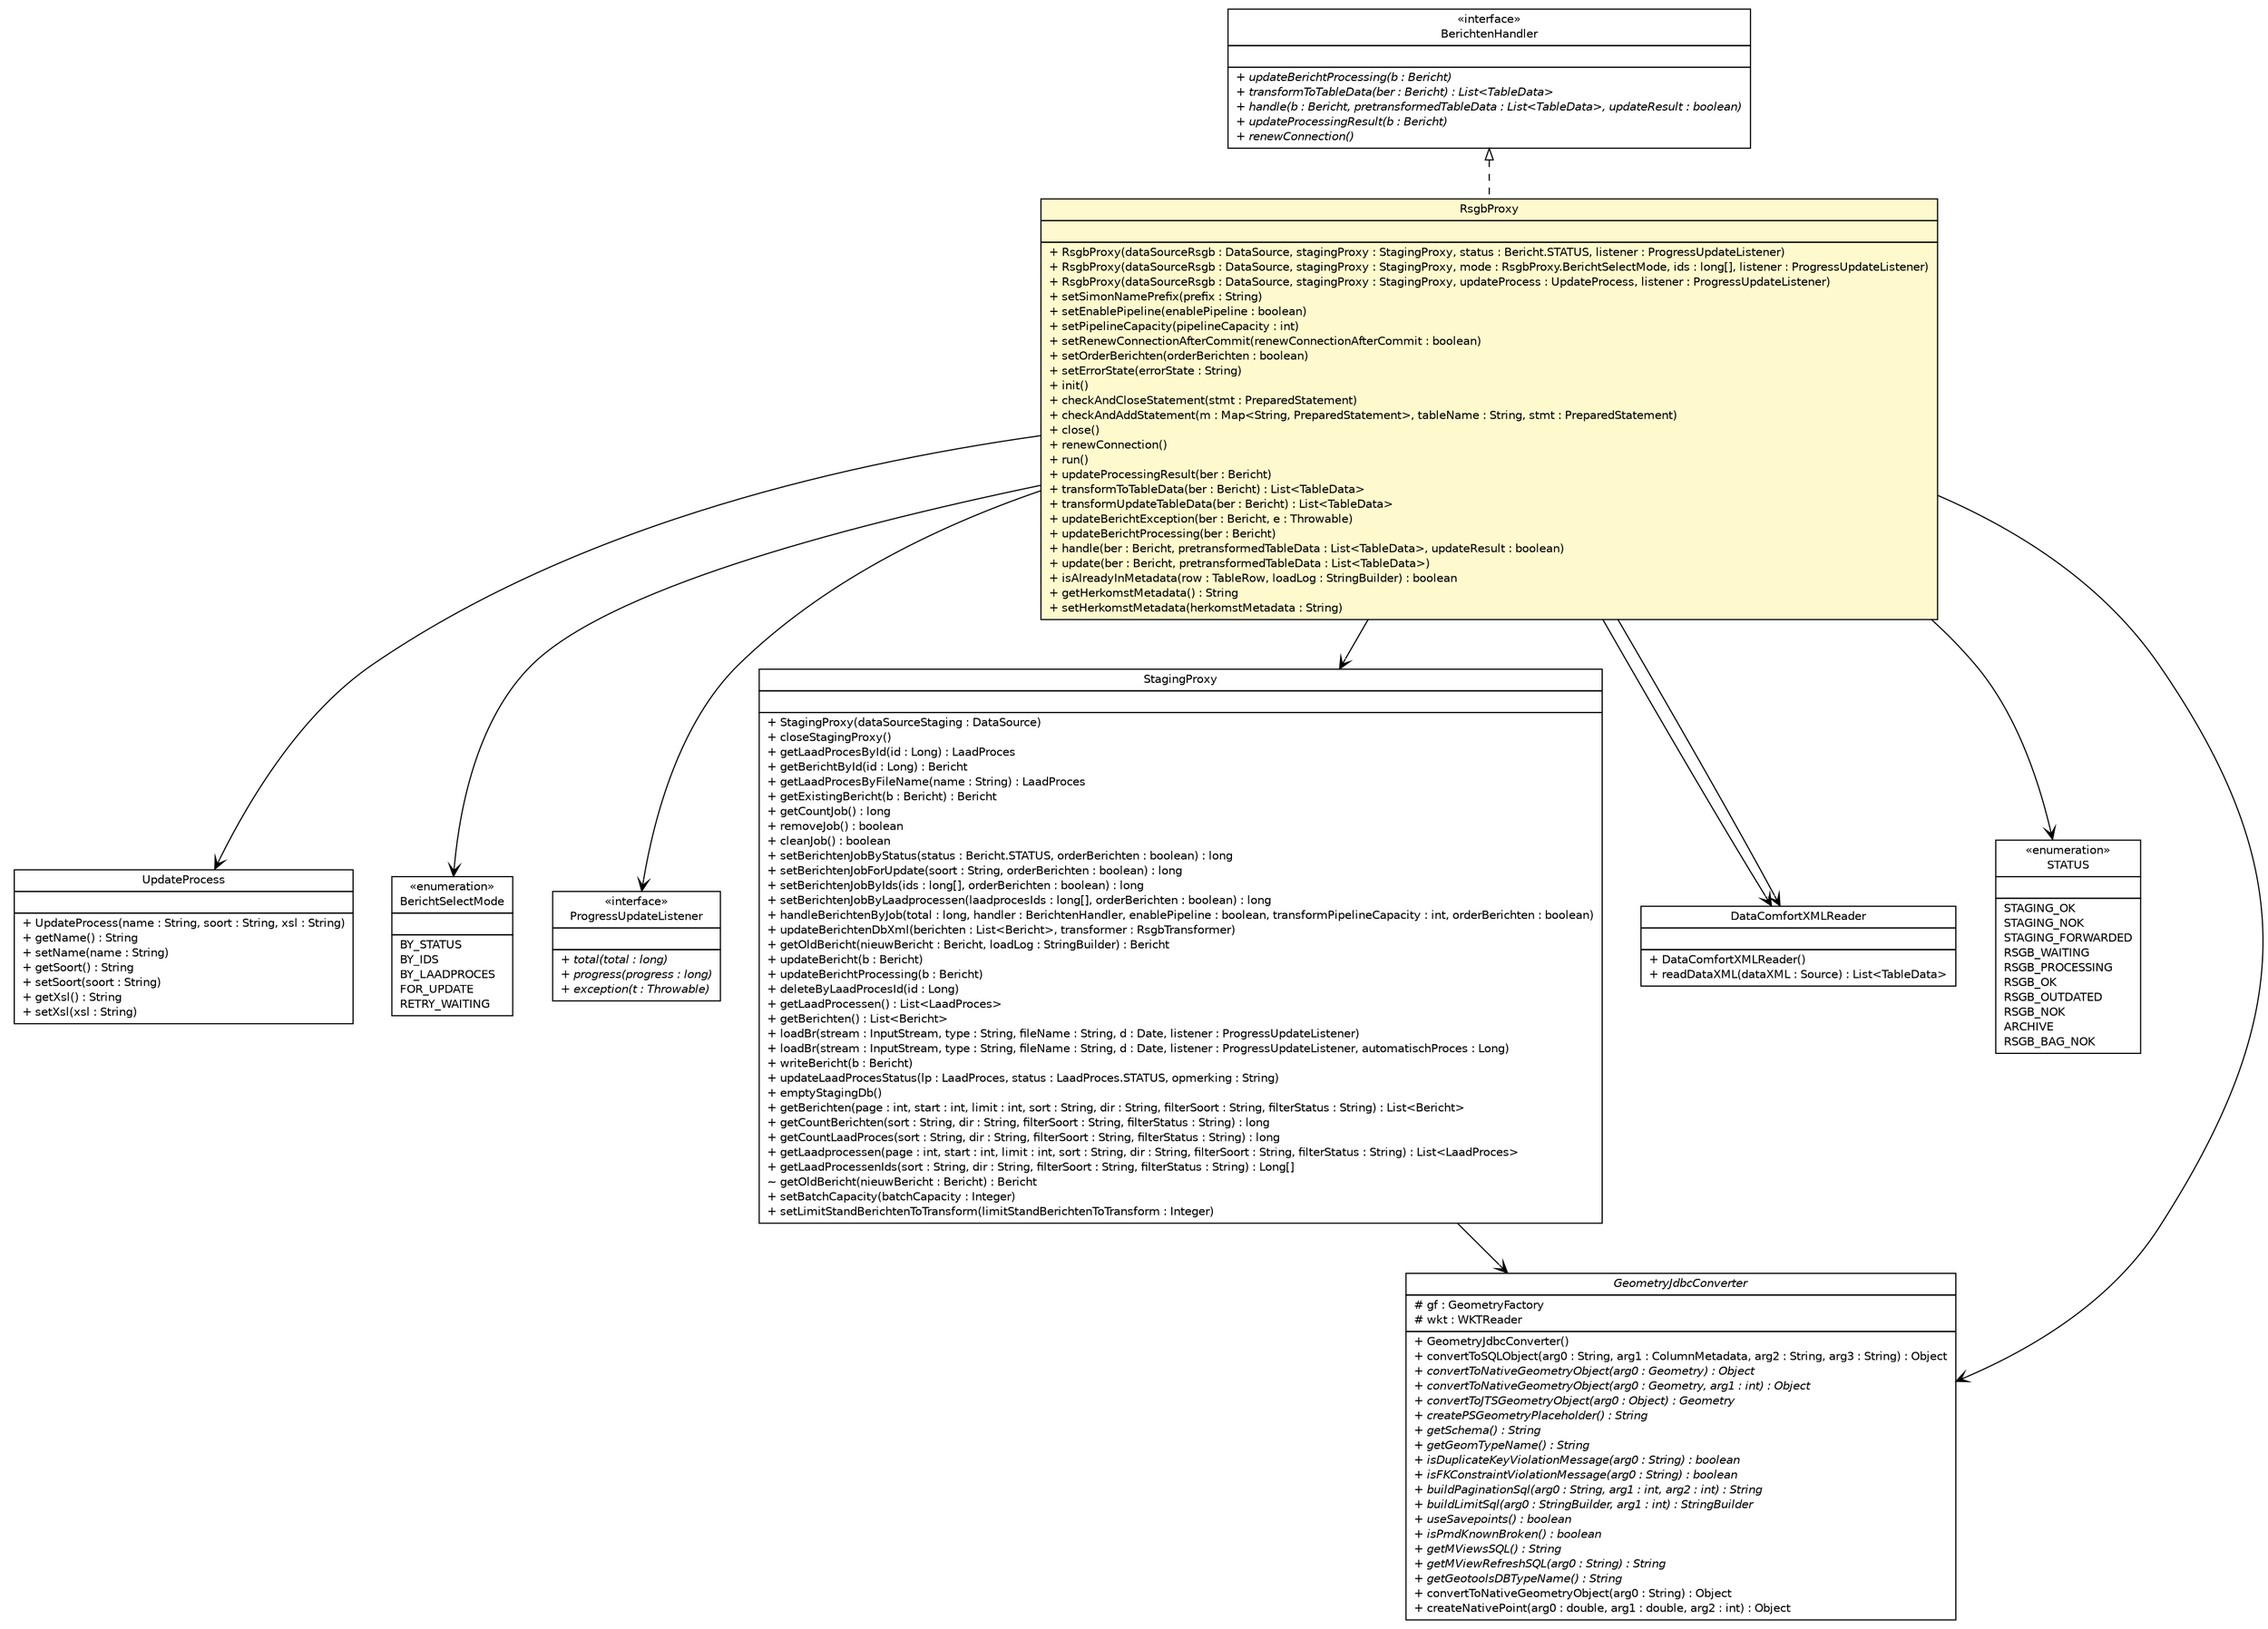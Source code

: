 #!/usr/local/bin/dot
#
# Class diagram 
# Generated by UMLGraph version R5_6-24-gf6e263 (http://www.umlgraph.org/)
#

digraph G {
	edge [fontname="Helvetica",fontsize=10,labelfontname="Helvetica",labelfontsize=10];
	node [fontname="Helvetica",fontsize=10,shape=plaintext];
	nodesep=0.25;
	ranksep=0.5;
	// nl.b3p.brmo.loader.updates.UpdateProcess
	c1770 [label=<<table title="nl.b3p.brmo.loader.updates.UpdateProcess" border="0" cellborder="1" cellspacing="0" cellpadding="2" port="p" href="./updates/UpdateProcess.html">
		<tr><td><table border="0" cellspacing="0" cellpadding="1">
<tr><td align="center" balign="center"> UpdateProcess </td></tr>
		</table></td></tr>
		<tr><td><table border="0" cellspacing="0" cellpadding="1">
<tr><td align="left" balign="left">  </td></tr>
		</table></td></tr>
		<tr><td><table border="0" cellspacing="0" cellpadding="1">
<tr><td align="left" balign="left"> + UpdateProcess(name : String, soort : String, xsl : String) </td></tr>
<tr><td align="left" balign="left"> + getName() : String </td></tr>
<tr><td align="left" balign="left"> + setName(name : String) </td></tr>
<tr><td align="left" balign="left"> + getSoort() : String </td></tr>
<tr><td align="left" balign="left"> + setSoort(soort : String) </td></tr>
<tr><td align="left" balign="left"> + getXsl() : String </td></tr>
<tr><td align="left" balign="left"> + setXsl(xsl : String) </td></tr>
		</table></td></tr>
		</table>>, URL="./updates/UpdateProcess.html", fontname="Helvetica", fontcolor="black", fontsize=10.0];
	// nl.b3p.brmo.loader.RsgbProxy
	c1771 [label=<<table title="nl.b3p.brmo.loader.RsgbProxy" border="0" cellborder="1" cellspacing="0" cellpadding="2" port="p" bgcolor="lemonChiffon" href="./RsgbProxy.html">
		<tr><td><table border="0" cellspacing="0" cellpadding="1">
<tr><td align="center" balign="center"> RsgbProxy </td></tr>
		</table></td></tr>
		<tr><td><table border="0" cellspacing="0" cellpadding="1">
<tr><td align="left" balign="left">  </td></tr>
		</table></td></tr>
		<tr><td><table border="0" cellspacing="0" cellpadding="1">
<tr><td align="left" balign="left"> + RsgbProxy(dataSourceRsgb : DataSource, stagingProxy : StagingProxy, status : Bericht.STATUS, listener : ProgressUpdateListener) </td></tr>
<tr><td align="left" balign="left"> + RsgbProxy(dataSourceRsgb : DataSource, stagingProxy : StagingProxy, mode : RsgbProxy.BerichtSelectMode, ids : long[], listener : ProgressUpdateListener) </td></tr>
<tr><td align="left" balign="left"> + RsgbProxy(dataSourceRsgb : DataSource, stagingProxy : StagingProxy, updateProcess : UpdateProcess, listener : ProgressUpdateListener) </td></tr>
<tr><td align="left" balign="left"> + setSimonNamePrefix(prefix : String) </td></tr>
<tr><td align="left" balign="left"> + setEnablePipeline(enablePipeline : boolean) </td></tr>
<tr><td align="left" balign="left"> + setPipelineCapacity(pipelineCapacity : int) </td></tr>
<tr><td align="left" balign="left"> + setRenewConnectionAfterCommit(renewConnectionAfterCommit : boolean) </td></tr>
<tr><td align="left" balign="left"> + setOrderBerichten(orderBerichten : boolean) </td></tr>
<tr><td align="left" balign="left"> + setErrorState(errorState : String) </td></tr>
<tr><td align="left" balign="left"> + init() </td></tr>
<tr><td align="left" balign="left"> + checkAndCloseStatement(stmt : PreparedStatement) </td></tr>
<tr><td align="left" balign="left"> + checkAndAddStatement(m : Map&lt;String, PreparedStatement&gt;, tableName : String, stmt : PreparedStatement) </td></tr>
<tr><td align="left" balign="left"> + close() </td></tr>
<tr><td align="left" balign="left"> + renewConnection() </td></tr>
<tr><td align="left" balign="left"> + run() </td></tr>
<tr><td align="left" balign="left"> + updateProcessingResult(ber : Bericht) </td></tr>
<tr><td align="left" balign="left"> + transformToTableData(ber : Bericht) : List&lt;TableData&gt; </td></tr>
<tr><td align="left" balign="left"> + transformUpdateTableData(ber : Bericht) : List&lt;TableData&gt; </td></tr>
<tr><td align="left" balign="left"> + updateBerichtException(ber : Bericht, e : Throwable) </td></tr>
<tr><td align="left" balign="left"> + updateBerichtProcessing(ber : Bericht) </td></tr>
<tr><td align="left" balign="left"> + handle(ber : Bericht, pretransformedTableData : List&lt;TableData&gt;, updateResult : boolean) </td></tr>
<tr><td align="left" balign="left"> + update(ber : Bericht, pretransformedTableData : List&lt;TableData&gt;) </td></tr>
<tr><td align="left" balign="left"> + isAlreadyInMetadata(row : TableRow, loadLog : StringBuilder) : boolean </td></tr>
<tr><td align="left" balign="left"> + getHerkomstMetadata() : String </td></tr>
<tr><td align="left" balign="left"> + setHerkomstMetadata(herkomstMetadata : String) </td></tr>
		</table></td></tr>
		</table>>, URL="./RsgbProxy.html", fontname="Helvetica", fontcolor="black", fontsize=10.0];
	// nl.b3p.brmo.loader.RsgbProxy.BerichtSelectMode
	c1772 [label=<<table title="nl.b3p.brmo.loader.RsgbProxy.BerichtSelectMode" border="0" cellborder="1" cellspacing="0" cellpadding="2" port="p" href="./RsgbProxy.BerichtSelectMode.html">
		<tr><td><table border="0" cellspacing="0" cellpadding="1">
<tr><td align="center" balign="center"> &#171;enumeration&#187; </td></tr>
<tr><td align="center" balign="center"> BerichtSelectMode </td></tr>
		</table></td></tr>
		<tr><td><table border="0" cellspacing="0" cellpadding="1">
<tr><td align="left" balign="left">  </td></tr>
		</table></td></tr>
		<tr><td><table border="0" cellspacing="0" cellpadding="1">
<tr><td align="left" balign="left"> BY_STATUS </td></tr>
<tr><td align="left" balign="left"> BY_IDS </td></tr>
<tr><td align="left" balign="left"> BY_LAADPROCES </td></tr>
<tr><td align="left" balign="left"> FOR_UPDATE </td></tr>
<tr><td align="left" balign="left"> RETRY_WAITING </td></tr>
		</table></td></tr>
		</table>>, URL="./RsgbProxy.BerichtSelectMode.html", fontname="Helvetica", fontcolor="black", fontsize=10.0];
	// nl.b3p.brmo.loader.ProgressUpdateListener
	c1773 [label=<<table title="nl.b3p.brmo.loader.ProgressUpdateListener" border="0" cellborder="1" cellspacing="0" cellpadding="2" port="p" href="./ProgressUpdateListener.html">
		<tr><td><table border="0" cellspacing="0" cellpadding="1">
<tr><td align="center" balign="center"> &#171;interface&#187; </td></tr>
<tr><td align="center" balign="center"> ProgressUpdateListener </td></tr>
		</table></td></tr>
		<tr><td><table border="0" cellspacing="0" cellpadding="1">
<tr><td align="left" balign="left">  </td></tr>
		</table></td></tr>
		<tr><td><table border="0" cellspacing="0" cellpadding="1">
<tr><td align="left" balign="left"><font face="Helvetica-Oblique" point-size="10.0"> + total(total : long) </font></td></tr>
<tr><td align="left" balign="left"><font face="Helvetica-Oblique" point-size="10.0"> + progress(progress : long) </font></td></tr>
<tr><td align="left" balign="left"><font face="Helvetica-Oblique" point-size="10.0"> + exception(t : Throwable) </font></td></tr>
		</table></td></tr>
		</table>>, URL="./ProgressUpdateListener.html", fontname="Helvetica", fontcolor="black", fontsize=10.0];
	// nl.b3p.brmo.loader.StagingProxy
	c1775 [label=<<table title="nl.b3p.brmo.loader.StagingProxy" border="0" cellborder="1" cellspacing="0" cellpadding="2" port="p" href="./StagingProxy.html">
		<tr><td><table border="0" cellspacing="0" cellpadding="1">
<tr><td align="center" balign="center"> StagingProxy </td></tr>
		</table></td></tr>
		<tr><td><table border="0" cellspacing="0" cellpadding="1">
<tr><td align="left" balign="left">  </td></tr>
		</table></td></tr>
		<tr><td><table border="0" cellspacing="0" cellpadding="1">
<tr><td align="left" balign="left"> + StagingProxy(dataSourceStaging : DataSource) </td></tr>
<tr><td align="left" balign="left"> + closeStagingProxy() </td></tr>
<tr><td align="left" balign="left"> + getLaadProcesById(id : Long) : LaadProces </td></tr>
<tr><td align="left" balign="left"> + getBerichtById(id : Long) : Bericht </td></tr>
<tr><td align="left" balign="left"> + getLaadProcesByFileName(name : String) : LaadProces </td></tr>
<tr><td align="left" balign="left"> + getExistingBericht(b : Bericht) : Bericht </td></tr>
<tr><td align="left" balign="left"> + getCountJob() : long </td></tr>
<tr><td align="left" balign="left"> + removeJob() : boolean </td></tr>
<tr><td align="left" balign="left"> + cleanJob() : boolean </td></tr>
<tr><td align="left" balign="left"> + setBerichtenJobByStatus(status : Bericht.STATUS, orderBerichten : boolean) : long </td></tr>
<tr><td align="left" balign="left"> + setBerichtenJobForUpdate(soort : String, orderBerichten : boolean) : long </td></tr>
<tr><td align="left" balign="left"> + setBerichtenJobByIds(ids : long[], orderBerichten : boolean) : long </td></tr>
<tr><td align="left" balign="left"> + setBerichtenJobByLaadprocessen(laadprocesIds : long[], orderBerichten : boolean) : long </td></tr>
<tr><td align="left" balign="left"> + handleBerichtenByJob(total : long, handler : BerichtenHandler, enablePipeline : boolean, transformPipelineCapacity : int, orderBerichten : boolean) </td></tr>
<tr><td align="left" balign="left"> + updateBerichtenDbXml(berichten : List&lt;Bericht&gt;, transformer : RsgbTransformer) </td></tr>
<tr><td align="left" balign="left"> + getOldBericht(nieuwBericht : Bericht, loadLog : StringBuilder) : Bericht </td></tr>
<tr><td align="left" balign="left"> + updateBericht(b : Bericht) </td></tr>
<tr><td align="left" balign="left"> + updateBerichtProcessing(b : Bericht) </td></tr>
<tr><td align="left" balign="left"> + deleteByLaadProcesId(id : Long) </td></tr>
<tr><td align="left" balign="left"> + getLaadProcessen() : List&lt;LaadProces&gt; </td></tr>
<tr><td align="left" balign="left"> + getBerichten() : List&lt;Bericht&gt; </td></tr>
<tr><td align="left" balign="left"> + loadBr(stream : InputStream, type : String, fileName : String, d : Date, listener : ProgressUpdateListener) </td></tr>
<tr><td align="left" balign="left"> + loadBr(stream : InputStream, type : String, fileName : String, d : Date, listener : ProgressUpdateListener, automatischProces : Long) </td></tr>
<tr><td align="left" balign="left"> + writeBericht(b : Bericht) </td></tr>
<tr><td align="left" balign="left"> + updateLaadProcesStatus(lp : LaadProces, status : LaadProces.STATUS, opmerking : String) </td></tr>
<tr><td align="left" balign="left"> + emptyStagingDb() </td></tr>
<tr><td align="left" balign="left"> + getBerichten(page : int, start : int, limit : int, sort : String, dir : String, filterSoort : String, filterStatus : String) : List&lt;Bericht&gt; </td></tr>
<tr><td align="left" balign="left"> + getCountBerichten(sort : String, dir : String, filterSoort : String, filterStatus : String) : long </td></tr>
<tr><td align="left" balign="left"> + getCountLaadProces(sort : String, dir : String, filterSoort : String, filterStatus : String) : long </td></tr>
<tr><td align="left" balign="left"> + getLaadprocessen(page : int, start : int, limit : int, sort : String, dir : String, filterSoort : String, filterStatus : String) : List&lt;LaadProces&gt; </td></tr>
<tr><td align="left" balign="left"> + getLaadProcessenIds(sort : String, dir : String, filterSoort : String, filterStatus : String) : Long[] </td></tr>
<tr><td align="left" balign="left"> ~ getOldBericht(nieuwBericht : Bericht) : Bericht </td></tr>
<tr><td align="left" balign="left"> + setBatchCapacity(batchCapacity : Integer) </td></tr>
<tr><td align="left" balign="left"> + setLimitStandBerichtenToTransform(limitStandBerichtenToTransform : Integer) </td></tr>
		</table></td></tr>
		</table>>, URL="./StagingProxy.html", fontname="Helvetica", fontcolor="black", fontsize=10.0];
	// nl.b3p.brmo.loader.BerichtenHandler
	c1776 [label=<<table title="nl.b3p.brmo.loader.BerichtenHandler" border="0" cellborder="1" cellspacing="0" cellpadding="2" port="p" href="./BerichtenHandler.html">
		<tr><td><table border="0" cellspacing="0" cellpadding="1">
<tr><td align="center" balign="center"> &#171;interface&#187; </td></tr>
<tr><td align="center" balign="center"> BerichtenHandler </td></tr>
		</table></td></tr>
		<tr><td><table border="0" cellspacing="0" cellpadding="1">
<tr><td align="left" balign="left">  </td></tr>
		</table></td></tr>
		<tr><td><table border="0" cellspacing="0" cellpadding="1">
<tr><td align="left" balign="left"><font face="Helvetica-Oblique" point-size="10.0"> + updateBerichtProcessing(b : Bericht) </font></td></tr>
<tr><td align="left" balign="left"><font face="Helvetica-Oblique" point-size="10.0"> + transformToTableData(ber : Bericht) : List&lt;TableData&gt; </font></td></tr>
<tr><td align="left" balign="left"><font face="Helvetica-Oblique" point-size="10.0"> + handle(b : Bericht, pretransformedTableData : List&lt;TableData&gt;, updateResult : boolean) </font></td></tr>
<tr><td align="left" balign="left"><font face="Helvetica-Oblique" point-size="10.0"> + updateProcessingResult(b : Bericht) </font></td></tr>
<tr><td align="left" balign="left"><font face="Helvetica-Oblique" point-size="10.0"> + renewConnection() </font></td></tr>
		</table></td></tr>
		</table>>, URL="./BerichtenHandler.html", fontname="Helvetica", fontcolor="black", fontsize=10.0];
	// nl.b3p.brmo.loader.util.DataComfortXMLReader
	c1788 [label=<<table title="nl.b3p.brmo.loader.util.DataComfortXMLReader" border="0" cellborder="1" cellspacing="0" cellpadding="2" port="p" href="./util/DataComfortXMLReader.html">
		<tr><td><table border="0" cellspacing="0" cellpadding="1">
<tr><td align="center" balign="center"> DataComfortXMLReader </td></tr>
		</table></td></tr>
		<tr><td><table border="0" cellspacing="0" cellpadding="1">
<tr><td align="left" balign="left">  </td></tr>
		</table></td></tr>
		<tr><td><table border="0" cellspacing="0" cellpadding="1">
<tr><td align="left" balign="left"> + DataComfortXMLReader() </td></tr>
<tr><td align="left" balign="left"> + readDataXML(dataXML : Source) : List&lt;TableData&gt; </td></tr>
		</table></td></tr>
		</table>>, URL="./util/DataComfortXMLReader.html", fontname="Helvetica", fontcolor="black", fontsize=10.0];
	// nl.b3p.brmo.loader.entity.Bericht.STATUS
	c1805 [label=<<table title="nl.b3p.brmo.loader.entity.Bericht.STATUS" border="0" cellborder="1" cellspacing="0" cellpadding="2" port="p" href="./entity/Bericht.STATUS.html">
		<tr><td><table border="0" cellspacing="0" cellpadding="1">
<tr><td align="center" balign="center"> &#171;enumeration&#187; </td></tr>
<tr><td align="center" balign="center"> STATUS </td></tr>
		</table></td></tr>
		<tr><td><table border="0" cellspacing="0" cellpadding="1">
<tr><td align="left" balign="left">  </td></tr>
		</table></td></tr>
		<tr><td><table border="0" cellspacing="0" cellpadding="1">
<tr><td align="left" balign="left"> STAGING_OK </td></tr>
<tr><td align="left" balign="left"> STAGING_NOK </td></tr>
<tr><td align="left" balign="left"> STAGING_FORWARDED </td></tr>
<tr><td align="left" balign="left"> RSGB_WAITING </td></tr>
<tr><td align="left" balign="left"> RSGB_PROCESSING </td></tr>
<tr><td align="left" balign="left"> RSGB_OK </td></tr>
<tr><td align="left" balign="left"> RSGB_OUTDATED </td></tr>
<tr><td align="left" balign="left"> RSGB_NOK </td></tr>
<tr><td align="left" balign="left"> ARCHIVE </td></tr>
<tr><td align="left" balign="left"> RSGB_BAG_NOK </td></tr>
		</table></td></tr>
		</table>>, URL="./entity/Bericht.STATUS.html", fontname="Helvetica", fontcolor="black", fontsize=10.0];
	//nl.b3p.brmo.loader.RsgbProxy implements nl.b3p.brmo.loader.BerichtenHandler
	c1776:p -> c1771:p [dir=back,arrowtail=empty,style=dashed];
	// nl.b3p.brmo.loader.RsgbProxy NAVASSOC nl.b3p.brmo.loader.ProgressUpdateListener
	c1771:p -> c1773:p [taillabel="", label="", headlabel="", fontname="Helvetica", fontcolor="black", fontsize=10.0, color="black", arrowhead=open];
	// nl.b3p.brmo.loader.RsgbProxy NAVASSOC nl.b3p.brmo.loader.RsgbProxy.BerichtSelectMode
	c1771:p -> c1772:p [taillabel="", label="", headlabel="", fontname="Helvetica", fontcolor="black", fontsize=10.0, color="black", arrowhead=open];
	// nl.b3p.brmo.loader.RsgbProxy NAVASSOC nl.b3p.brmo.loader.updates.UpdateProcess
	c1771:p -> c1770:p [taillabel="", label="", headlabel="", fontname="Helvetica", fontcolor="black", fontsize=10.0, color="black", arrowhead=open];
	// nl.b3p.brmo.loader.RsgbProxy NAVASSOC nl.b3p.brmo.loader.entity.Bericht.STATUS
	c1771:p -> c1805:p [taillabel="", label="", headlabel="", fontname="Helvetica", fontcolor="black", fontsize=10.0, color="black", arrowhead=open];
	// nl.b3p.brmo.loader.RsgbProxy NAVASSOC nl.b3p.loader.jdbc.GeometryJdbcConverter
	c1771:p -> c1814:p [taillabel="", label="", headlabel="", fontname="Helvetica", fontcolor="black", fontsize=10.0, color="black", arrowhead=open];
	// nl.b3p.brmo.loader.RsgbProxy NAVASSOC nl.b3p.brmo.loader.StagingProxy
	c1771:p -> c1775:p [taillabel="", label="", headlabel="", fontname="Helvetica", fontcolor="black", fontsize=10.0, color="black", arrowhead=open];
	// nl.b3p.brmo.loader.RsgbProxy NAVASSOC nl.b3p.brmo.loader.util.DataComfortXMLReader
	c1771:p -> c1788:p [taillabel="", label="", headlabel="", fontname="Helvetica", fontcolor="black", fontsize=10.0, color="black", arrowhead=open];
	// nl.b3p.brmo.loader.RsgbProxy NAVASSOC nl.b3p.brmo.loader.util.DataComfortXMLReader
	c1771:p -> c1788:p [taillabel="", label="", headlabel="", fontname="Helvetica", fontcolor="black", fontsize=10.0, color="black", arrowhead=open];
	// nl.b3p.brmo.loader.StagingProxy NAVASSOC nl.b3p.loader.jdbc.GeometryJdbcConverter
	c1775:p -> c1814:p [taillabel="", label="", headlabel="", fontname="Helvetica", fontcolor="black", fontsize=10.0, color="black", arrowhead=open];
	// nl.b3p.loader.jdbc.GeometryJdbcConverter
	c1814 [label=<<table title="nl.b3p.loader.jdbc.GeometryJdbcConverter" border="0" cellborder="1" cellspacing="0" cellpadding="2" port="p">
		<tr><td><table border="0" cellspacing="0" cellpadding="1">
<tr><td align="center" balign="center"><font face="Helvetica-Oblique"> GeometryJdbcConverter </font></td></tr>
		</table></td></tr>
		<tr><td><table border="0" cellspacing="0" cellpadding="1">
<tr><td align="left" balign="left"> # gf : GeometryFactory </td></tr>
<tr><td align="left" balign="left"> # wkt : WKTReader </td></tr>
		</table></td></tr>
		<tr><td><table border="0" cellspacing="0" cellpadding="1">
<tr><td align="left" balign="left"> + GeometryJdbcConverter() </td></tr>
<tr><td align="left" balign="left"> + convertToSQLObject(arg0 : String, arg1 : ColumnMetadata, arg2 : String, arg3 : String) : Object </td></tr>
<tr><td align="left" balign="left"><font face="Helvetica-Oblique" point-size="10.0"> + convertToNativeGeometryObject(arg0 : Geometry) : Object </font></td></tr>
<tr><td align="left" balign="left"><font face="Helvetica-Oblique" point-size="10.0"> + convertToNativeGeometryObject(arg0 : Geometry, arg1 : int) : Object </font></td></tr>
<tr><td align="left" balign="left"><font face="Helvetica-Oblique" point-size="10.0"> + convertToJTSGeometryObject(arg0 : Object) : Geometry </font></td></tr>
<tr><td align="left" balign="left"><font face="Helvetica-Oblique" point-size="10.0"> + createPSGeometryPlaceholder() : String </font></td></tr>
<tr><td align="left" balign="left"><font face="Helvetica-Oblique" point-size="10.0"> + getSchema() : String </font></td></tr>
<tr><td align="left" balign="left"><font face="Helvetica-Oblique" point-size="10.0"> + getGeomTypeName() : String </font></td></tr>
<tr><td align="left" balign="left"><font face="Helvetica-Oblique" point-size="10.0"> + isDuplicateKeyViolationMessage(arg0 : String) : boolean </font></td></tr>
<tr><td align="left" balign="left"><font face="Helvetica-Oblique" point-size="10.0"> + isFKConstraintViolationMessage(arg0 : String) : boolean </font></td></tr>
<tr><td align="left" balign="left"><font face="Helvetica-Oblique" point-size="10.0"> + buildPaginationSql(arg0 : String, arg1 : int, arg2 : int) : String </font></td></tr>
<tr><td align="left" balign="left"><font face="Helvetica-Oblique" point-size="10.0"> + buildLimitSql(arg0 : StringBuilder, arg1 : int) : StringBuilder </font></td></tr>
<tr><td align="left" balign="left"><font face="Helvetica-Oblique" point-size="10.0"> + useSavepoints() : boolean </font></td></tr>
<tr><td align="left" balign="left"><font face="Helvetica-Oblique" point-size="10.0"> + isPmdKnownBroken() : boolean </font></td></tr>
<tr><td align="left" balign="left"><font face="Helvetica-Oblique" point-size="10.0"> + getMViewsSQL() : String </font></td></tr>
<tr><td align="left" balign="left"><font face="Helvetica-Oblique" point-size="10.0"> + getMViewRefreshSQL(arg0 : String) : String </font></td></tr>
<tr><td align="left" balign="left"><font face="Helvetica-Oblique" point-size="10.0"> + getGeotoolsDBTypeName() : String </font></td></tr>
<tr><td align="left" balign="left"> + convertToNativeGeometryObject(arg0 : String) : Object </td></tr>
<tr><td align="left" balign="left"> + createNativePoint(arg0 : double, arg1 : double, arg2 : int) : Object </td></tr>
		</table></td></tr>
		</table>>, URL="null", fontname="Helvetica", fontcolor="black", fontsize=10.0];
}

